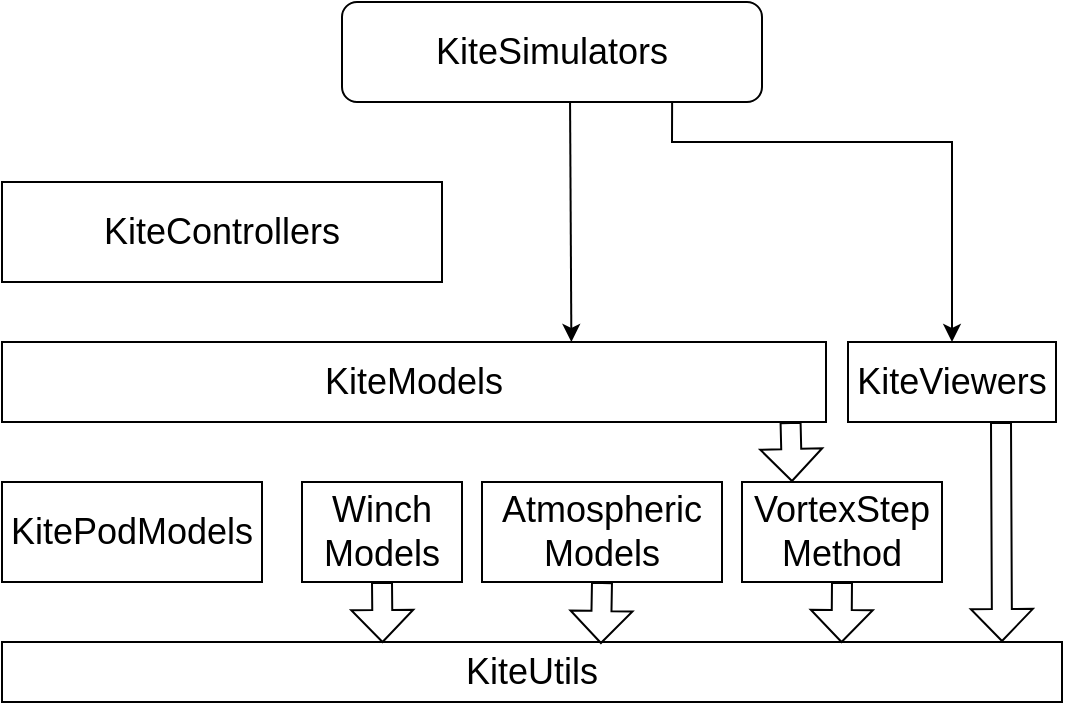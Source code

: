 <mxfile version="24.7.8">
  <diagram name="Page-1" id="Y8P_ToEHPjoud8pdxcnv">
    <mxGraphModel dx="1386" dy="838" grid="1" gridSize="10" guides="1" tooltips="1" connect="1" arrows="1" fold="1" page="1" pageScale="1" pageWidth="1169" pageHeight="827" math="0" shadow="0">
      <root>
        <mxCell id="0" />
        <mxCell id="1" parent="0" />
        <mxCell id="N4C-Un-x5EWSpbtfsNaI-2" value="KiteSimulators" style="rounded=1;whiteSpace=wrap;html=1;fontSize=18;" vertex="1" parent="1">
          <mxGeometry x="410" y="200" width="210" height="50" as="geometry" />
        </mxCell>
        <mxCell id="N4C-Un-x5EWSpbtfsNaI-3" value="KiteControllers" style="rounded=0;whiteSpace=wrap;html=1;fontSize=18;" vertex="1" parent="1">
          <mxGeometry x="240" y="290" width="220" height="50" as="geometry" />
        </mxCell>
        <mxCell id="N4C-Un-x5EWSpbtfsNaI-4" value="KiteModels" style="rounded=0;whiteSpace=wrap;html=1;fontSize=18;" vertex="1" parent="1">
          <mxGeometry x="240" y="370" width="412" height="40" as="geometry" />
        </mxCell>
        <mxCell id="N4C-Un-x5EWSpbtfsNaI-5" value="&lt;font style=&quot;font-size: 18px;&quot;&gt;KiteViewers&lt;/font&gt;" style="rounded=0;whiteSpace=wrap;html=1;" vertex="1" parent="1">
          <mxGeometry x="663" y="370" width="104" height="40" as="geometry" />
        </mxCell>
        <mxCell id="N4C-Un-x5EWSpbtfsNaI-6" value="KitePodModels" style="rounded=0;whiteSpace=wrap;html=1;fontSize=18;" vertex="1" parent="1">
          <mxGeometry x="240" y="440" width="130" height="50" as="geometry" />
        </mxCell>
        <mxCell id="N4C-Un-x5EWSpbtfsNaI-7" value="Winch&lt;br&gt;Models" style="rounded=0;whiteSpace=wrap;html=1;fontSize=18;" vertex="1" parent="1">
          <mxGeometry x="390" y="440" width="80" height="50" as="geometry" />
        </mxCell>
        <mxCell id="N4C-Un-x5EWSpbtfsNaI-8" value="Atmospheric&lt;br style=&quot;font-size: 18px;&quot;&gt;Models" style="rounded=0;whiteSpace=wrap;html=1;fontSize=18;" vertex="1" parent="1">
          <mxGeometry x="480" y="440" width="120" height="50" as="geometry" />
        </mxCell>
        <mxCell id="N4C-Un-x5EWSpbtfsNaI-9" value="KiteUtils" style="rounded=0;whiteSpace=wrap;html=1;fontSize=18;" vertex="1" parent="1">
          <mxGeometry x="240" y="520" width="530" height="30" as="geometry" />
        </mxCell>
        <mxCell id="N4C-Un-x5EWSpbtfsNaI-10" value="VortexStep&lt;br&gt;Method" style="rounded=0;whiteSpace=wrap;html=1;fontSize=18;" vertex="1" parent="1">
          <mxGeometry x="610" y="440" width="100" height="50" as="geometry" />
        </mxCell>
        <mxCell id="N4C-Un-x5EWSpbtfsNaI-11" value="" style="shape=flexArrow;endArrow=classic;html=1;rounded=0;exitX=0.75;exitY=1;exitDx=0;exitDy=0;endSize=5;" edge="1" parent="1">
          <mxGeometry width="50" height="50" relative="1" as="geometry">
            <mxPoint x="739.5" y="410" as="sourcePoint" />
            <mxPoint x="740" y="520" as="targetPoint" />
          </mxGeometry>
        </mxCell>
        <mxCell id="N4C-Un-x5EWSpbtfsNaI-12" value="" style="shape=flexArrow;endArrow=classic;html=1;rounded=0;entryX=0.792;entryY=0.017;entryDx=0;entryDy=0;entryPerimeter=0;endSize=5;startSize=6;" edge="1" parent="1" target="N4C-Un-x5EWSpbtfsNaI-9">
          <mxGeometry width="50" height="50" relative="1" as="geometry">
            <mxPoint x="660" y="490" as="sourcePoint" />
            <mxPoint x="700" y="400" as="targetPoint" />
          </mxGeometry>
        </mxCell>
        <mxCell id="N4C-Un-x5EWSpbtfsNaI-14" value="" style="shape=flexArrow;endArrow=classic;html=1;rounded=0;exitX=0.5;exitY=1;exitDx=0;exitDy=0;entryX=0.565;entryY=0.033;entryDx=0;entryDy=0;entryPerimeter=0;endSize=5;" edge="1" parent="1" source="N4C-Un-x5EWSpbtfsNaI-8" target="N4C-Un-x5EWSpbtfsNaI-9">
          <mxGeometry width="50" height="50" relative="1" as="geometry">
            <mxPoint x="515" y="620" as="sourcePoint" />
            <mxPoint x="550" y="520" as="targetPoint" />
          </mxGeometry>
        </mxCell>
        <mxCell id="N4C-Un-x5EWSpbtfsNaI-15" value="" style="shape=flexArrow;endArrow=classic;html=1;rounded=0;exitX=0.5;exitY=1;exitDx=0;exitDy=0;entryX=0.359;entryY=0.017;entryDx=0;entryDy=0;entryPerimeter=0;endSize=5;" edge="1" parent="1" source="N4C-Un-x5EWSpbtfsNaI-7" target="N4C-Un-x5EWSpbtfsNaI-9">
          <mxGeometry width="50" height="50" relative="1" as="geometry">
            <mxPoint x="480" y="620" as="sourcePoint" />
            <mxPoint x="530" y="570" as="targetPoint" />
          </mxGeometry>
        </mxCell>
        <mxCell id="N4C-Un-x5EWSpbtfsNaI-16" value="" style="shape=flexArrow;endArrow=classic;html=1;rounded=0;entryX=0.25;entryY=0;entryDx=0;entryDy=0;exitX=0.957;exitY=1;exitDx=0;exitDy=0;exitPerimeter=0;endSize=5;" edge="1" parent="1" source="N4C-Un-x5EWSpbtfsNaI-4" target="N4C-Un-x5EWSpbtfsNaI-10">
          <mxGeometry width="50" height="50" relative="1" as="geometry">
            <mxPoint x="630" y="411" as="sourcePoint" />
            <mxPoint x="620" y="400" as="targetPoint" />
          </mxGeometry>
        </mxCell>
        <mxCell id="N4C-Un-x5EWSpbtfsNaI-17" value="" style="endArrow=classic;html=1;rounded=0;exitX=0.786;exitY=1;exitDx=0;exitDy=0;exitPerimeter=0;entryX=0.5;entryY=0;entryDx=0;entryDy=0;" edge="1" parent="1" source="N4C-Un-x5EWSpbtfsNaI-2" target="N4C-Un-x5EWSpbtfsNaI-5">
          <mxGeometry width="50" height="50" relative="1" as="geometry">
            <mxPoint x="560" y="450" as="sourcePoint" />
            <mxPoint x="610" y="400" as="targetPoint" />
            <Array as="points">
              <mxPoint x="575" y="270" />
              <mxPoint x="715" y="270" />
            </Array>
          </mxGeometry>
        </mxCell>
        <mxCell id="N4C-Un-x5EWSpbtfsNaI-18" value="" style="endArrow=classic;html=1;rounded=0;exitX=0.543;exitY=1.01;exitDx=0;exitDy=0;exitPerimeter=0;entryX=0.691;entryY=0;entryDx=0;entryDy=0;entryPerimeter=0;" edge="1" parent="1" source="N4C-Un-x5EWSpbtfsNaI-2" target="N4C-Un-x5EWSpbtfsNaI-4">
          <mxGeometry width="50" height="50" relative="1" as="geometry">
            <mxPoint x="560" y="450" as="sourcePoint" />
            <mxPoint x="523" y="370" as="targetPoint" />
          </mxGeometry>
        </mxCell>
      </root>
    </mxGraphModel>
  </diagram>
</mxfile>
